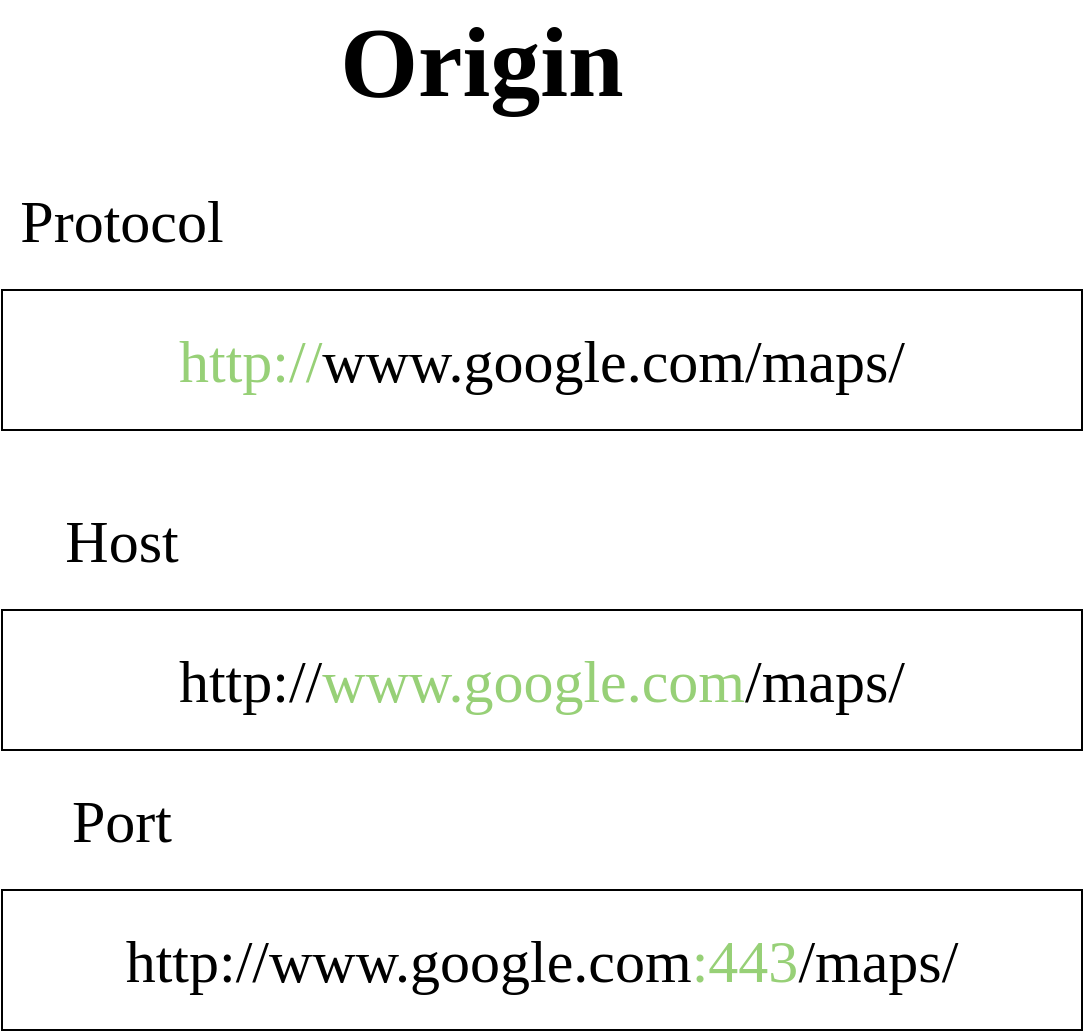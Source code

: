<mxfile version="17.3.0" type="github">
  <diagram id="kb3SbCpyAatIOezHr185" name="Origin">
    <mxGraphModel dx="1422" dy="721" grid="1" gridSize="10" guides="1" tooltips="1" connect="1" arrows="1" fold="1" page="1" pageScale="1" pageWidth="850" pageHeight="1100" math="0" shadow="0">
      <root>
        <mxCell id="0" />
        <mxCell id="1" parent="0" />
        <mxCell id="x3dFOXKOdSPqOOI6z2Wr-1" value="Origin" style="text;html=1;strokeColor=none;fillColor=none;align=center;verticalAlign=middle;whiteSpace=wrap;rounded=0;fontFamily=Comfortaa;fontSource=https%3A%2F%2Ffonts.googleapis.com%2Fcss%3Ffamily%3DComfortaa;fontSize=50;fontStyle=1" vertex="1" parent="1">
          <mxGeometry x="340" y="290" width="60" height="30" as="geometry" />
        </mxCell>
        <mxCell id="x3dFOXKOdSPqOOI6z2Wr-2" value="&lt;font color=&quot;#97D077&quot;&gt;http://&lt;/font&gt;www.google.com/maps/" style="rounded=0;whiteSpace=wrap;html=1;fontFamily=Comfortaa;fontSource=https%3A%2F%2Ffonts.googleapis.com%2Fcss%3Ffamily%3DComfortaa;fontSize=30;" vertex="1" parent="1">
          <mxGeometry x="130" y="420" width="540" height="70" as="geometry" />
        </mxCell>
        <mxCell id="x3dFOXKOdSPqOOI6z2Wr-3" value="Protocol" style="text;html=1;strokeColor=none;fillColor=none;align=center;verticalAlign=middle;whiteSpace=wrap;rounded=0;fontFamily=Comfortaa;fontSource=https%3A%2F%2Ffonts.googleapis.com%2Fcss%3Ffamily%3DComfortaa;fontSize=30;fontColor=#000000;labelBackgroundColor=none;" vertex="1" parent="1">
          <mxGeometry x="160" y="370" width="60" height="30" as="geometry" />
        </mxCell>
        <mxCell id="x3dFOXKOdSPqOOI6z2Wr-4" value="http://&lt;font color=&quot;#97D077&quot;&gt;www.google.com&lt;/font&gt;/maps/" style="rounded=0;whiteSpace=wrap;html=1;fontFamily=Comfortaa;fontSource=https%3A%2F%2Ffonts.googleapis.com%2Fcss%3Ffamily%3DComfortaa;fontSize=30;" vertex="1" parent="1">
          <mxGeometry x="130" y="580" width="540" height="70" as="geometry" />
        </mxCell>
        <mxCell id="x3dFOXKOdSPqOOI6z2Wr-5" value="Host" style="text;html=1;strokeColor=none;fillColor=none;align=center;verticalAlign=middle;whiteSpace=wrap;rounded=0;fontFamily=Comfortaa;fontSource=https%3A%2F%2Ffonts.googleapis.com%2Fcss%3Ffamily%3DComfortaa;fontSize=30;fontColor=#000000;labelBackgroundColor=none;" vertex="1" parent="1">
          <mxGeometry x="160" y="530" width="60" height="30" as="geometry" />
        </mxCell>
        <mxCell id="x3dFOXKOdSPqOOI6z2Wr-6" value="http://www.google.com&lt;font color=&quot;#97D077&quot;&gt;:443&lt;/font&gt;/maps/" style="rounded=0;whiteSpace=wrap;html=1;fontFamily=Comfortaa;fontSource=https%3A%2F%2Ffonts.googleapis.com%2Fcss%3Ffamily%3DComfortaa;fontSize=30;" vertex="1" parent="1">
          <mxGeometry x="130" y="720" width="540" height="70" as="geometry" />
        </mxCell>
        <mxCell id="x3dFOXKOdSPqOOI6z2Wr-7" value="Port" style="text;html=1;strokeColor=none;fillColor=none;align=center;verticalAlign=middle;whiteSpace=wrap;rounded=0;fontFamily=Comfortaa;fontSource=https%3A%2F%2Ffonts.googleapis.com%2Fcss%3Ffamily%3DComfortaa;fontSize=30;fontColor=#000000;labelBackgroundColor=none;" vertex="1" parent="1">
          <mxGeometry x="160" y="670" width="60" height="30" as="geometry" />
        </mxCell>
      </root>
    </mxGraphModel>
  </diagram>
</mxfile>
